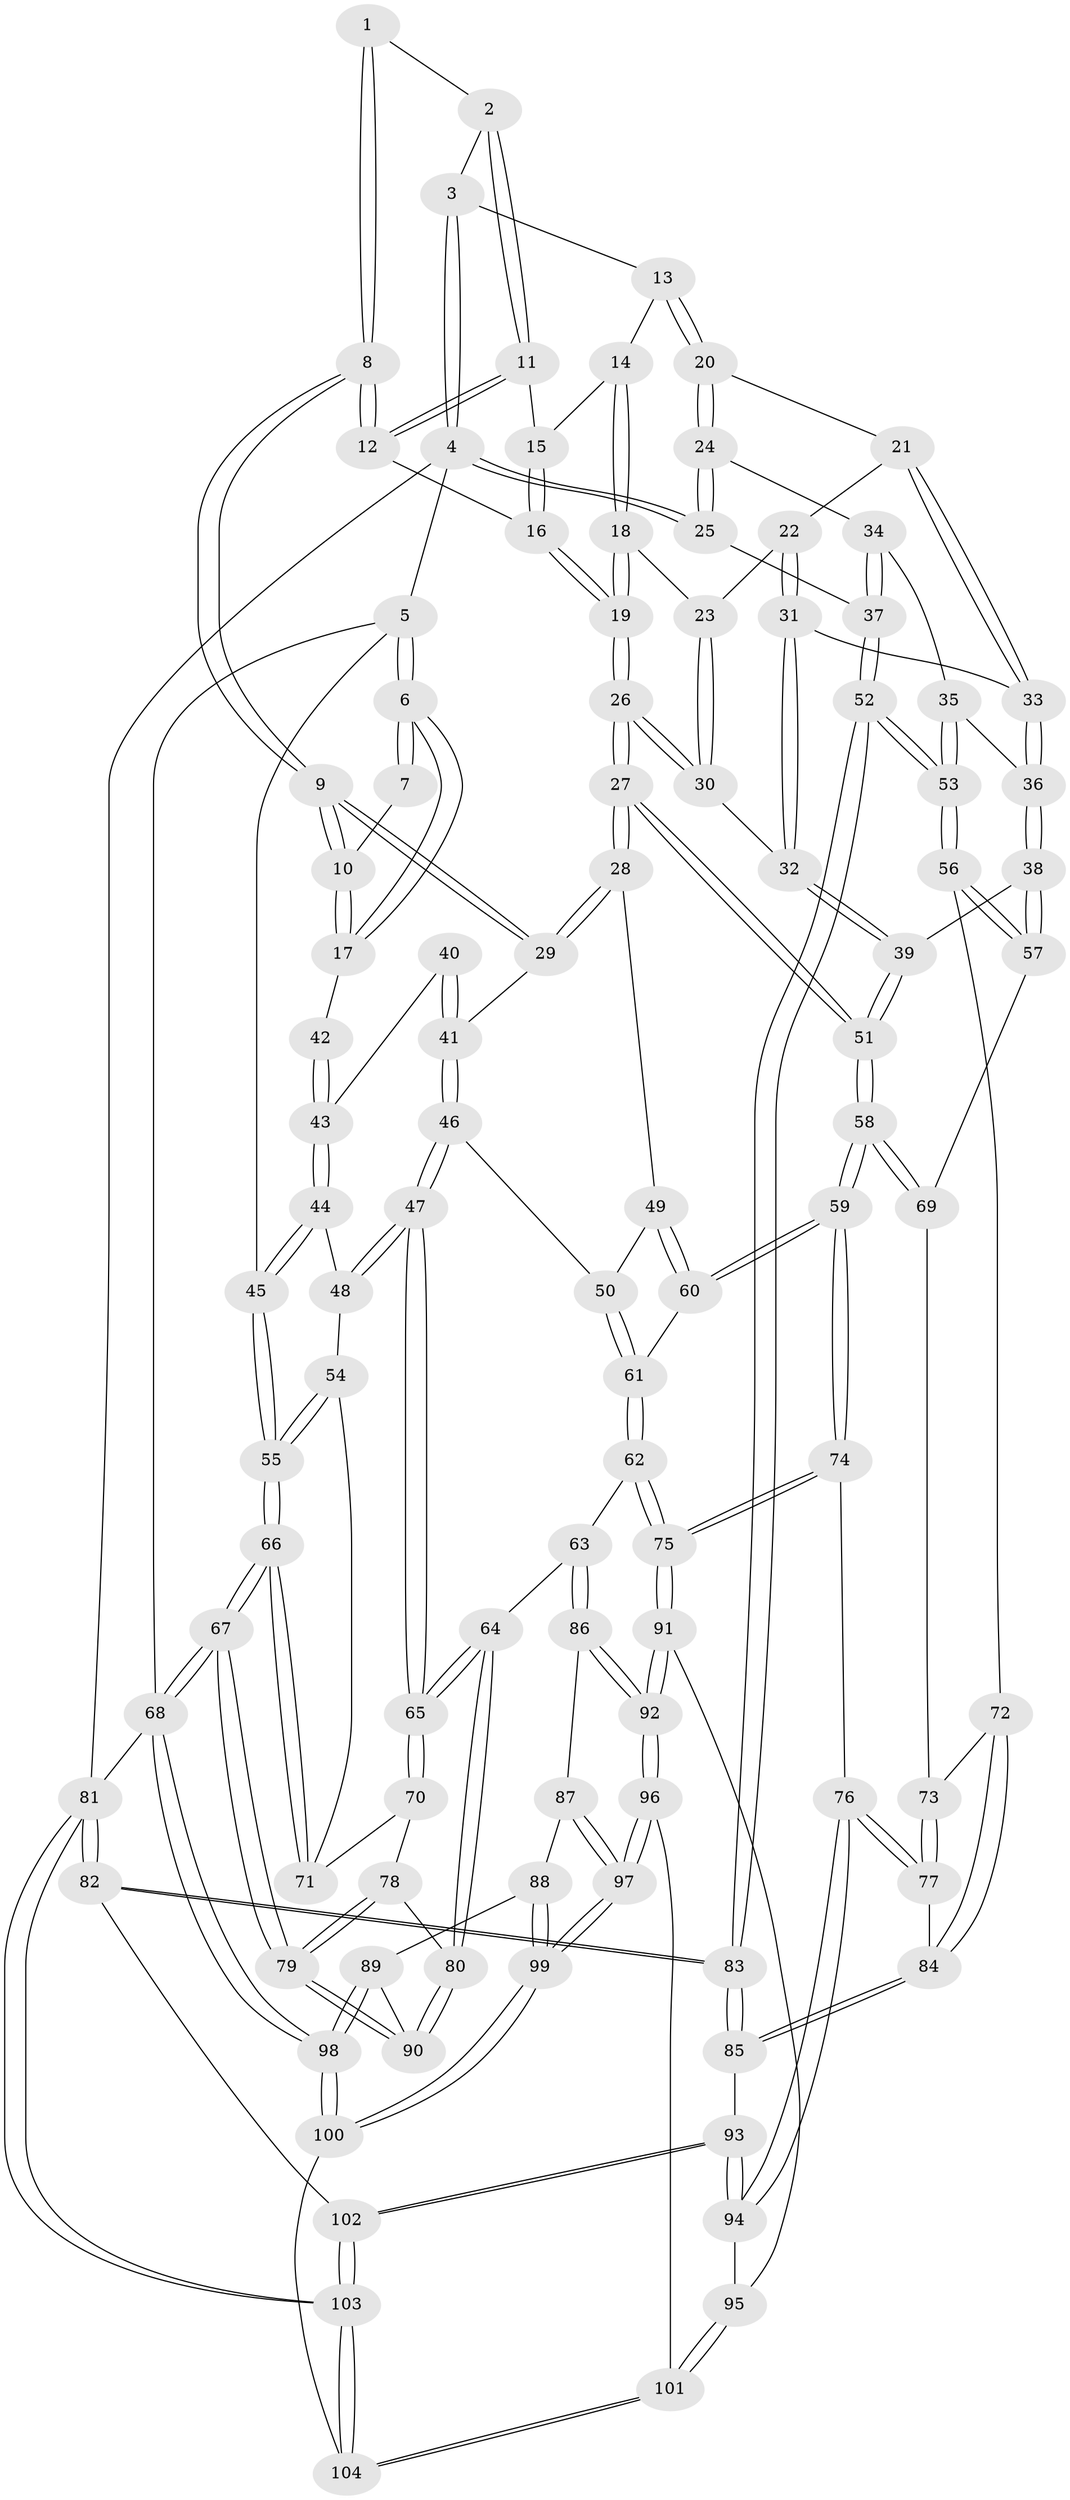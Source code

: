 // coarse degree distribution, {2: 0.1232876712328767, 3: 0.7123287671232876, 4: 0.0821917808219178, 5: 0.0821917808219178}
// Generated by graph-tools (version 1.1) at 2025/54/03/04/25 22:54:11]
// undirected, 104 vertices, 257 edges
graph export_dot {
  node [color=gray90,style=filled];
  1 [pos="+0.44202794679108964+0"];
  2 [pos="+0.6912847830718885+0"];
  3 [pos="+0.7767564525168899+0"];
  4 [pos="+1+0"];
  5 [pos="+0+0"];
  6 [pos="+0+0"];
  7 [pos="+0.3701089925751815+0"];
  8 [pos="+0.4369300637329695+0.17878754079702258"];
  9 [pos="+0.3711155962253997+0.25892662053461707"];
  10 [pos="+0.3005707522560016+0.17195061068520112"];
  11 [pos="+0.6632342118175663+0.040544845430536075"];
  12 [pos="+0.5366019312325108+0.20586708719896374"];
  13 [pos="+0.8634545920759739+0.16373524263850267"];
  14 [pos="+0.7116038690906142+0.21779925307762227"];
  15 [pos="+0.6707143785925418+0.1528118913542075"];
  16 [pos="+0.5699632857846499+0.230767832013731"];
  17 [pos="+0+0"];
  18 [pos="+0.7078558653214716+0.22927821416168975"];
  19 [pos="+0.5987062980402081+0.28039979782501995"];
  20 [pos="+0.8996202144134536+0.20935043407245835"];
  21 [pos="+0.8963904155440046+0.2165731638299992"];
  22 [pos="+0.777245112322024+0.29129700462081"];
  23 [pos="+0.7341719486657858+0.2916732428528473"];
  24 [pos="+1+0.21920738359090902"];
  25 [pos="+1+0.196387261131835"];
  26 [pos="+0.5966308791718606+0.3867144219451462"];
  27 [pos="+0.5756187609399849+0.4173718905184146"];
  28 [pos="+0.4993465864604954+0.3988644500141351"];
  29 [pos="+0.36638629698934005+0.2705459657284863"];
  30 [pos="+0.7039235295874166+0.35646596677675263"];
  31 [pos="+0.7966954957940248+0.34133438165055563"];
  32 [pos="+0.7689945320556458+0.39096070108698916"];
  33 [pos="+0.8825715308908514+0.3201406223143659"];
  34 [pos="+0.965727783033571+0.3597068487867604"];
  35 [pos="+0.9142365067507481+0.40620491236463613"];
  36 [pos="+0.8974866182613573+0.405661779979838"];
  37 [pos="+1+0.42190714276622077"];
  38 [pos="+0.8532700713444951+0.45301867508527954"];
  39 [pos="+0.7921098308030122+0.4253528765169581"];
  40 [pos="+0.2865024871370962+0.2833670669996011"];
  41 [pos="+0.3398558373109512+0.28571998879717736"];
  42 [pos="+0.0625774316053019+0.06260262972339548"];
  43 [pos="+0.17873844453769133+0.3296224970318472"];
  44 [pos="+0.13403846831548258+0.3783547308464657"];
  45 [pos="+0+0.1309704092211491"];
  46 [pos="+0.3049393220156713+0.43916285932968163"];
  47 [pos="+0.20947126476427586+0.47881806496965057"];
  48 [pos="+0.13562406765772725+0.3911628714034534"];
  49 [pos="+0.480109730309765+0.4154239864765571"];
  50 [pos="+0.323069360261159+0.45498749761342827"];
  51 [pos="+0.6133421159294642+0.537074361097423"];
  52 [pos="+1+0.5222914722248566"];
  53 [pos="+1+0.5220951263798679"];
  54 [pos="+0.038043808410093374+0.48609221620155624"];
  55 [pos="+0+0.4471613252411048"];
  56 [pos="+0.9892669146638196+0.5618509165472879"];
  57 [pos="+0.8550863947437228+0.4864302433289153"];
  58 [pos="+0.6139936288791655+0.5488510308750962"];
  59 [pos="+0.6069625735497498+0.6036265177358034"];
  60 [pos="+0.38266581662820315+0.5419703840173937"];
  61 [pos="+0.38183593758043777+0.5421649777778272"];
  62 [pos="+0.324336637572838+0.6297931516874288"];
  63 [pos="+0.3237651751921313+0.630194299241892"];
  64 [pos="+0.21516392670676654+0.6006143032593845"];
  65 [pos="+0.19306987549166965+0.5767987753950287"];
  66 [pos="+0+0.7410683069648232"];
  67 [pos="+0+0.8319113840982504"];
  68 [pos="+0+1"];
  69 [pos="+0.8458975895106741+0.5022707929884668"];
  70 [pos="+0.1312338188620128+0.5832788717984191"];
  71 [pos="+0.07834204680523817+0.5508900245796557"];
  72 [pos="+0.9006673783453691+0.6487152112074738"];
  73 [pos="+0.8324200234096626+0.572794269521771"];
  74 [pos="+0.6148203308190846+0.6435942866279564"];
  75 [pos="+0.5765485447918484+0.6873533748022218"];
  76 [pos="+0.6593671016110154+0.6602256492111382"];
  77 [pos="+0.688485475074059+0.653986448061248"];
  78 [pos="+0.09995500354932968+0.6247502294599809"];
  79 [pos="+0+0.7868052240888319"];
  80 [pos="+0.16911998775851175+0.7617377104308776"];
  81 [pos="+1+1"];
  82 [pos="+1+0.918349699097514"];
  83 [pos="+1+0.8031377580858625"];
  84 [pos="+0.896771667012168+0.6939358393727193"];
  85 [pos="+0.9101245138576672+0.7283560272781625"];
  86 [pos="+0.33529651743304517+0.7495278194462703"];
  87 [pos="+0.2598208279820649+0.7900956024886727"];
  88 [pos="+0.19667405118613968+0.812315931723673"];
  89 [pos="+0.1616150512661581+0.8008690605130727"];
  90 [pos="+0.16054868645790105+0.8001469269959002"];
  91 [pos="+0.5194218485977617+0.8014144716522228"];
  92 [pos="+0.4817770869763818+0.8394611363662471"];
  93 [pos="+0.8120437804661484+0.855970377593935"];
  94 [pos="+0.798846534383269+0.8510140270212991"];
  95 [pos="+0.7007316559318209+0.8859365537773062"];
  96 [pos="+0.4782068899573524+0.8585109925239537"];
  97 [pos="+0.41407706717997994+0.9871922749464783"];
  98 [pos="+0.06059723671277012+1"];
  99 [pos="+0.3562624851571153+1"];
  100 [pos="+0.35206492735548767+1"];
  101 [pos="+0.650973526734615+0.9698279079640385"];
  102 [pos="+0.8328198231880857+0.8915880898877196"];
  103 [pos="+0.8122531239663624+1"];
  104 [pos="+0.6851542742676171+1"];
  1 -- 2;
  1 -- 8;
  1 -- 8;
  2 -- 3;
  2 -- 11;
  2 -- 11;
  3 -- 4;
  3 -- 4;
  3 -- 13;
  4 -- 5;
  4 -- 25;
  4 -- 25;
  4 -- 81;
  5 -- 6;
  5 -- 6;
  5 -- 45;
  5 -- 68;
  6 -- 7;
  6 -- 7;
  6 -- 17;
  6 -- 17;
  7 -- 10;
  8 -- 9;
  8 -- 9;
  8 -- 12;
  8 -- 12;
  9 -- 10;
  9 -- 10;
  9 -- 29;
  9 -- 29;
  10 -- 17;
  10 -- 17;
  11 -- 12;
  11 -- 12;
  11 -- 15;
  12 -- 16;
  13 -- 14;
  13 -- 20;
  13 -- 20;
  14 -- 15;
  14 -- 18;
  14 -- 18;
  15 -- 16;
  15 -- 16;
  16 -- 19;
  16 -- 19;
  17 -- 42;
  18 -- 19;
  18 -- 19;
  18 -- 23;
  19 -- 26;
  19 -- 26;
  20 -- 21;
  20 -- 24;
  20 -- 24;
  21 -- 22;
  21 -- 33;
  21 -- 33;
  22 -- 23;
  22 -- 31;
  22 -- 31;
  23 -- 30;
  23 -- 30;
  24 -- 25;
  24 -- 25;
  24 -- 34;
  25 -- 37;
  26 -- 27;
  26 -- 27;
  26 -- 30;
  26 -- 30;
  27 -- 28;
  27 -- 28;
  27 -- 51;
  27 -- 51;
  28 -- 29;
  28 -- 29;
  28 -- 49;
  29 -- 41;
  30 -- 32;
  31 -- 32;
  31 -- 32;
  31 -- 33;
  32 -- 39;
  32 -- 39;
  33 -- 36;
  33 -- 36;
  34 -- 35;
  34 -- 37;
  34 -- 37;
  35 -- 36;
  35 -- 53;
  35 -- 53;
  36 -- 38;
  36 -- 38;
  37 -- 52;
  37 -- 52;
  38 -- 39;
  38 -- 57;
  38 -- 57;
  39 -- 51;
  39 -- 51;
  40 -- 41;
  40 -- 41;
  40 -- 43;
  41 -- 46;
  41 -- 46;
  42 -- 43;
  42 -- 43;
  43 -- 44;
  43 -- 44;
  44 -- 45;
  44 -- 45;
  44 -- 48;
  45 -- 55;
  45 -- 55;
  46 -- 47;
  46 -- 47;
  46 -- 50;
  47 -- 48;
  47 -- 48;
  47 -- 65;
  47 -- 65;
  48 -- 54;
  49 -- 50;
  49 -- 60;
  49 -- 60;
  50 -- 61;
  50 -- 61;
  51 -- 58;
  51 -- 58;
  52 -- 53;
  52 -- 53;
  52 -- 83;
  52 -- 83;
  53 -- 56;
  53 -- 56;
  54 -- 55;
  54 -- 55;
  54 -- 71;
  55 -- 66;
  55 -- 66;
  56 -- 57;
  56 -- 57;
  56 -- 72;
  57 -- 69;
  58 -- 59;
  58 -- 59;
  58 -- 69;
  58 -- 69;
  59 -- 60;
  59 -- 60;
  59 -- 74;
  59 -- 74;
  60 -- 61;
  61 -- 62;
  61 -- 62;
  62 -- 63;
  62 -- 75;
  62 -- 75;
  63 -- 64;
  63 -- 86;
  63 -- 86;
  64 -- 65;
  64 -- 65;
  64 -- 80;
  64 -- 80;
  65 -- 70;
  65 -- 70;
  66 -- 67;
  66 -- 67;
  66 -- 71;
  66 -- 71;
  67 -- 68;
  67 -- 68;
  67 -- 79;
  67 -- 79;
  68 -- 98;
  68 -- 98;
  68 -- 81;
  69 -- 73;
  70 -- 71;
  70 -- 78;
  72 -- 73;
  72 -- 84;
  72 -- 84;
  73 -- 77;
  73 -- 77;
  74 -- 75;
  74 -- 75;
  74 -- 76;
  75 -- 91;
  75 -- 91;
  76 -- 77;
  76 -- 77;
  76 -- 94;
  76 -- 94;
  77 -- 84;
  78 -- 79;
  78 -- 79;
  78 -- 80;
  79 -- 90;
  79 -- 90;
  80 -- 90;
  80 -- 90;
  81 -- 82;
  81 -- 82;
  81 -- 103;
  81 -- 103;
  82 -- 83;
  82 -- 83;
  82 -- 102;
  83 -- 85;
  83 -- 85;
  84 -- 85;
  84 -- 85;
  85 -- 93;
  86 -- 87;
  86 -- 92;
  86 -- 92;
  87 -- 88;
  87 -- 97;
  87 -- 97;
  88 -- 89;
  88 -- 99;
  88 -- 99;
  89 -- 90;
  89 -- 98;
  89 -- 98;
  91 -- 92;
  91 -- 92;
  91 -- 95;
  92 -- 96;
  92 -- 96;
  93 -- 94;
  93 -- 94;
  93 -- 102;
  93 -- 102;
  94 -- 95;
  95 -- 101;
  95 -- 101;
  96 -- 97;
  96 -- 97;
  96 -- 101;
  97 -- 99;
  97 -- 99;
  98 -- 100;
  98 -- 100;
  99 -- 100;
  99 -- 100;
  100 -- 104;
  101 -- 104;
  101 -- 104;
  102 -- 103;
  102 -- 103;
  103 -- 104;
  103 -- 104;
}
